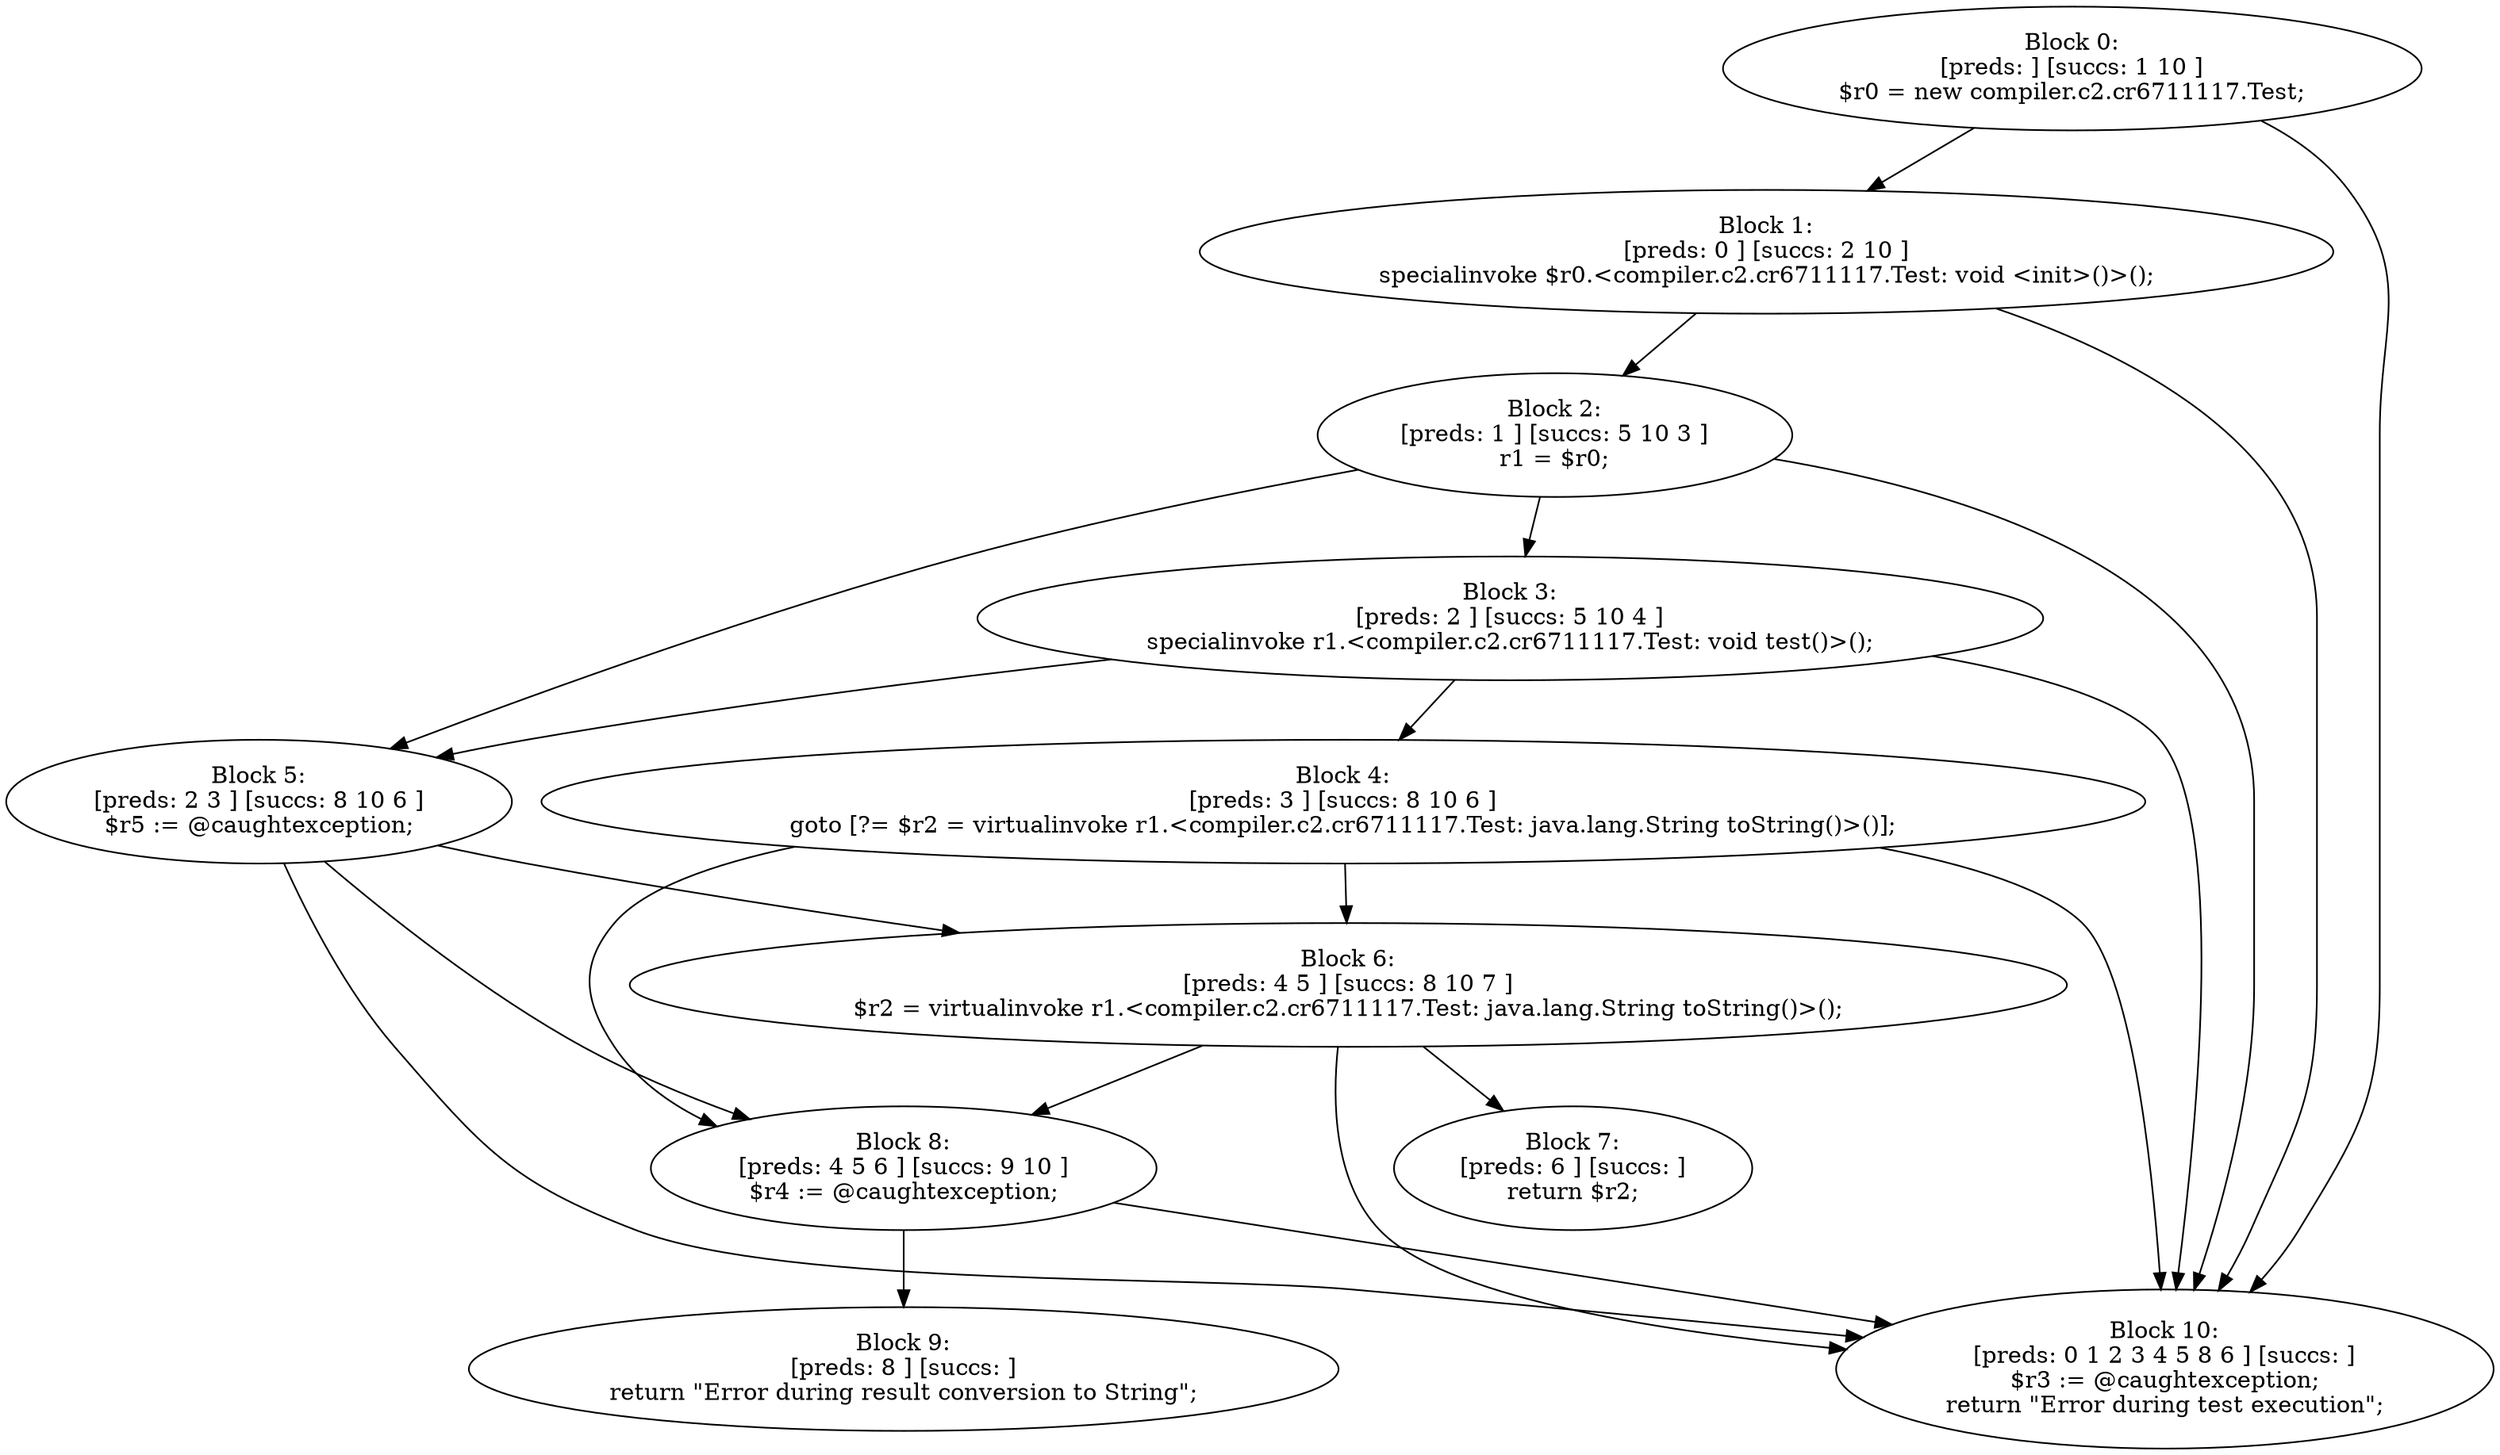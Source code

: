 digraph "unitGraph" {
    "Block 0:
[preds: ] [succs: 1 10 ]
$r0 = new compiler.c2.cr6711117.Test;
"
    "Block 1:
[preds: 0 ] [succs: 2 10 ]
specialinvoke $r0.<compiler.c2.cr6711117.Test: void <init>()>();
"
    "Block 2:
[preds: 1 ] [succs: 5 10 3 ]
r1 = $r0;
"
    "Block 3:
[preds: 2 ] [succs: 5 10 4 ]
specialinvoke r1.<compiler.c2.cr6711117.Test: void test()>();
"
    "Block 4:
[preds: 3 ] [succs: 8 10 6 ]
goto [?= $r2 = virtualinvoke r1.<compiler.c2.cr6711117.Test: java.lang.String toString()>()];
"
    "Block 5:
[preds: 2 3 ] [succs: 8 10 6 ]
$r5 := @caughtexception;
"
    "Block 6:
[preds: 4 5 ] [succs: 8 10 7 ]
$r2 = virtualinvoke r1.<compiler.c2.cr6711117.Test: java.lang.String toString()>();
"
    "Block 7:
[preds: 6 ] [succs: ]
return $r2;
"
    "Block 8:
[preds: 4 5 6 ] [succs: 9 10 ]
$r4 := @caughtexception;
"
    "Block 9:
[preds: 8 ] [succs: ]
return \"Error during result conversion to String\";
"
    "Block 10:
[preds: 0 1 2 3 4 5 8 6 ] [succs: ]
$r3 := @caughtexception;
return \"Error during test execution\";
"
    "Block 0:
[preds: ] [succs: 1 10 ]
$r0 = new compiler.c2.cr6711117.Test;
"->"Block 1:
[preds: 0 ] [succs: 2 10 ]
specialinvoke $r0.<compiler.c2.cr6711117.Test: void <init>()>();
";
    "Block 0:
[preds: ] [succs: 1 10 ]
$r0 = new compiler.c2.cr6711117.Test;
"->"Block 10:
[preds: 0 1 2 3 4 5 8 6 ] [succs: ]
$r3 := @caughtexception;
return \"Error during test execution\";
";
    "Block 1:
[preds: 0 ] [succs: 2 10 ]
specialinvoke $r0.<compiler.c2.cr6711117.Test: void <init>()>();
"->"Block 2:
[preds: 1 ] [succs: 5 10 3 ]
r1 = $r0;
";
    "Block 1:
[preds: 0 ] [succs: 2 10 ]
specialinvoke $r0.<compiler.c2.cr6711117.Test: void <init>()>();
"->"Block 10:
[preds: 0 1 2 3 4 5 8 6 ] [succs: ]
$r3 := @caughtexception;
return \"Error during test execution\";
";
    "Block 2:
[preds: 1 ] [succs: 5 10 3 ]
r1 = $r0;
"->"Block 5:
[preds: 2 3 ] [succs: 8 10 6 ]
$r5 := @caughtexception;
";
    "Block 2:
[preds: 1 ] [succs: 5 10 3 ]
r1 = $r0;
"->"Block 10:
[preds: 0 1 2 3 4 5 8 6 ] [succs: ]
$r3 := @caughtexception;
return \"Error during test execution\";
";
    "Block 2:
[preds: 1 ] [succs: 5 10 3 ]
r1 = $r0;
"->"Block 3:
[preds: 2 ] [succs: 5 10 4 ]
specialinvoke r1.<compiler.c2.cr6711117.Test: void test()>();
";
    "Block 3:
[preds: 2 ] [succs: 5 10 4 ]
specialinvoke r1.<compiler.c2.cr6711117.Test: void test()>();
"->"Block 5:
[preds: 2 3 ] [succs: 8 10 6 ]
$r5 := @caughtexception;
";
    "Block 3:
[preds: 2 ] [succs: 5 10 4 ]
specialinvoke r1.<compiler.c2.cr6711117.Test: void test()>();
"->"Block 10:
[preds: 0 1 2 3 4 5 8 6 ] [succs: ]
$r3 := @caughtexception;
return \"Error during test execution\";
";
    "Block 3:
[preds: 2 ] [succs: 5 10 4 ]
specialinvoke r1.<compiler.c2.cr6711117.Test: void test()>();
"->"Block 4:
[preds: 3 ] [succs: 8 10 6 ]
goto [?= $r2 = virtualinvoke r1.<compiler.c2.cr6711117.Test: java.lang.String toString()>()];
";
    "Block 4:
[preds: 3 ] [succs: 8 10 6 ]
goto [?= $r2 = virtualinvoke r1.<compiler.c2.cr6711117.Test: java.lang.String toString()>()];
"->"Block 8:
[preds: 4 5 6 ] [succs: 9 10 ]
$r4 := @caughtexception;
";
    "Block 4:
[preds: 3 ] [succs: 8 10 6 ]
goto [?= $r2 = virtualinvoke r1.<compiler.c2.cr6711117.Test: java.lang.String toString()>()];
"->"Block 10:
[preds: 0 1 2 3 4 5 8 6 ] [succs: ]
$r3 := @caughtexception;
return \"Error during test execution\";
";
    "Block 4:
[preds: 3 ] [succs: 8 10 6 ]
goto [?= $r2 = virtualinvoke r1.<compiler.c2.cr6711117.Test: java.lang.String toString()>()];
"->"Block 6:
[preds: 4 5 ] [succs: 8 10 7 ]
$r2 = virtualinvoke r1.<compiler.c2.cr6711117.Test: java.lang.String toString()>();
";
    "Block 5:
[preds: 2 3 ] [succs: 8 10 6 ]
$r5 := @caughtexception;
"->"Block 8:
[preds: 4 5 6 ] [succs: 9 10 ]
$r4 := @caughtexception;
";
    "Block 5:
[preds: 2 3 ] [succs: 8 10 6 ]
$r5 := @caughtexception;
"->"Block 10:
[preds: 0 1 2 3 4 5 8 6 ] [succs: ]
$r3 := @caughtexception;
return \"Error during test execution\";
";
    "Block 5:
[preds: 2 3 ] [succs: 8 10 6 ]
$r5 := @caughtexception;
"->"Block 6:
[preds: 4 5 ] [succs: 8 10 7 ]
$r2 = virtualinvoke r1.<compiler.c2.cr6711117.Test: java.lang.String toString()>();
";
    "Block 6:
[preds: 4 5 ] [succs: 8 10 7 ]
$r2 = virtualinvoke r1.<compiler.c2.cr6711117.Test: java.lang.String toString()>();
"->"Block 8:
[preds: 4 5 6 ] [succs: 9 10 ]
$r4 := @caughtexception;
";
    "Block 6:
[preds: 4 5 ] [succs: 8 10 7 ]
$r2 = virtualinvoke r1.<compiler.c2.cr6711117.Test: java.lang.String toString()>();
"->"Block 10:
[preds: 0 1 2 3 4 5 8 6 ] [succs: ]
$r3 := @caughtexception;
return \"Error during test execution\";
";
    "Block 6:
[preds: 4 5 ] [succs: 8 10 7 ]
$r2 = virtualinvoke r1.<compiler.c2.cr6711117.Test: java.lang.String toString()>();
"->"Block 7:
[preds: 6 ] [succs: ]
return $r2;
";
    "Block 8:
[preds: 4 5 6 ] [succs: 9 10 ]
$r4 := @caughtexception;
"->"Block 9:
[preds: 8 ] [succs: ]
return \"Error during result conversion to String\";
";
    "Block 8:
[preds: 4 5 6 ] [succs: 9 10 ]
$r4 := @caughtexception;
"->"Block 10:
[preds: 0 1 2 3 4 5 8 6 ] [succs: ]
$r3 := @caughtexception;
return \"Error during test execution\";
";
}
